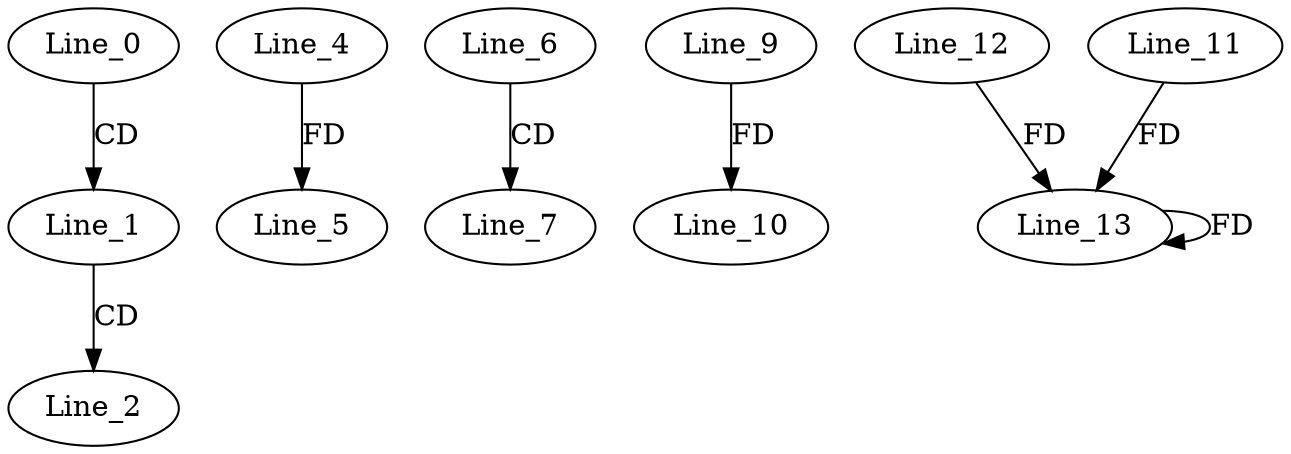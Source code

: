 digraph G {
  Line_0;
  Line_1;
  Line_2;
  Line_4;
  Line_5;
  Line_6;
  Line_7;
  Line_9;
  Line_10;
  Line_13;
  Line_12;
  Line_13;
  Line_11;
  Line_0 -> Line_1 [ label="CD" ];
  Line_1 -> Line_2 [ label="CD" ];
  Line_4 -> Line_5 [ label="FD" ];
  Line_6 -> Line_7 [ label="CD" ];
  Line_9 -> Line_10 [ label="FD" ];
  Line_13 -> Line_13 [ label="FD" ];
  Line_12 -> Line_13 [ label="FD" ];
  Line_11 -> Line_13 [ label="FD" ];
}
